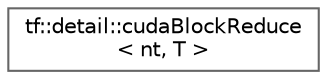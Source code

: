 digraph "类继承关系图"
{
 // LATEX_PDF_SIZE
  bgcolor="transparent";
  edge [fontname=Helvetica,fontsize=10,labelfontname=Helvetica,labelfontsize=10];
  node [fontname=Helvetica,fontsize=10,shape=box,height=0.2,width=0.4];
  rankdir="LR";
  Node0 [id="Node000000",label="tf::detail::cudaBlockReduce\l\< nt, T \>",height=0.2,width=0.4,color="grey40", fillcolor="white", style="filled",URL="$structtf_1_1detail_1_1cuda_block_reduce.html",tooltip=" "];
}
